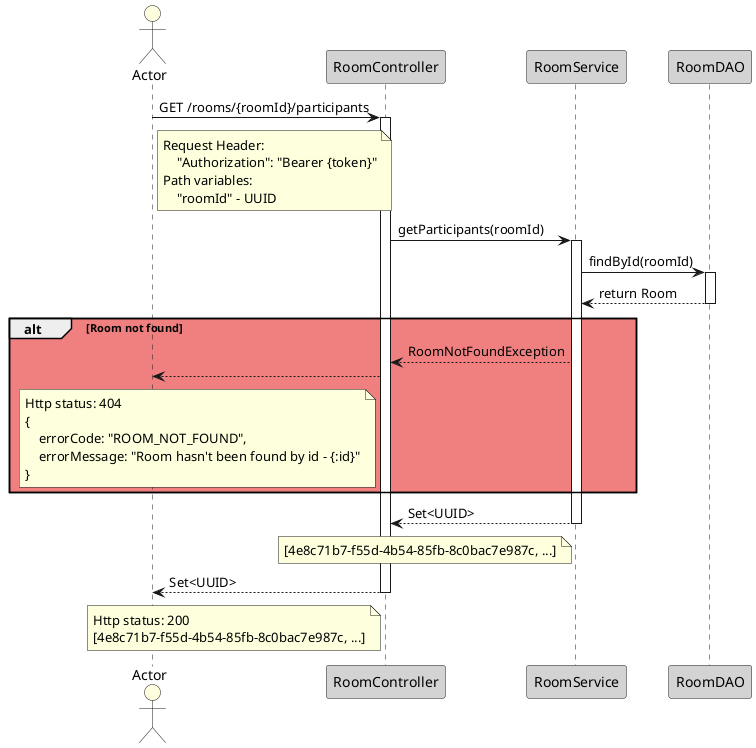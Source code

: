 @startuml

actor "Actor" as a #LightYellow
participant "RoomController" as controller #LightGray
participant "RoomService" as roomService #LightGray
participant "RoomDAO" as roomDao #LightGray

a -> controller: GET /rooms/{roomId}/participants
note right a
Request Header:
    "Authorization": "Bearer {token}"
Path variables:
    "roomId" - UUID
end note
activate controller

controller -> roomService: getParticipants(roomId)
note right controller
end note
activate roomService

roomService -> roomDao: findById(roomId)
activate roomDao

roomDao --> roomService: return Room
deactivate roomDao

alt #LightCoral Room not found
    roomService --> controller: RoomNotFoundException
    controller --> a
    note left controller
    Http status: 404
    {
        errorCode: "ROOM_NOT_FOUND",
        errorMessage: "Room hasn't been found by id - {:id}"
    }
    end note
end

roomService --> controller: Set<UUID>
note left roomService
[4e8c71b7-f55d-4b54-85fb-8c0bac7e987c, ...]
end note
deactivate roomService

controller --> a: Set<UUID>
note left controller
Http status: 200
[4e8c71b7-f55d-4b54-85fb-8c0bac7e987c, ...]
end note
deactivate controller

@enduml